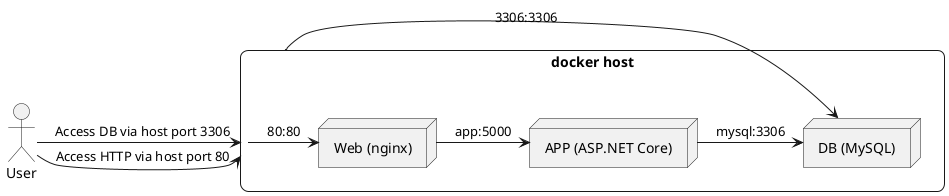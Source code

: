 @startuml

skinparam RoundCorner 15

actor "User" as user
rectangle "docker host" as host {
    node "Web (nginx)" as web
    node "APP (ASP.NET Core)" as app
    node "DB (MySQL)" as mysql
}

user -> host : Access HTTP via host port 80
user -> host : Access DB via host port 3306
host -> web : 80:80
host -> mysql : 3306:3306
web -> app : app:5000
app -> mysql : mysql:3306

@enduml